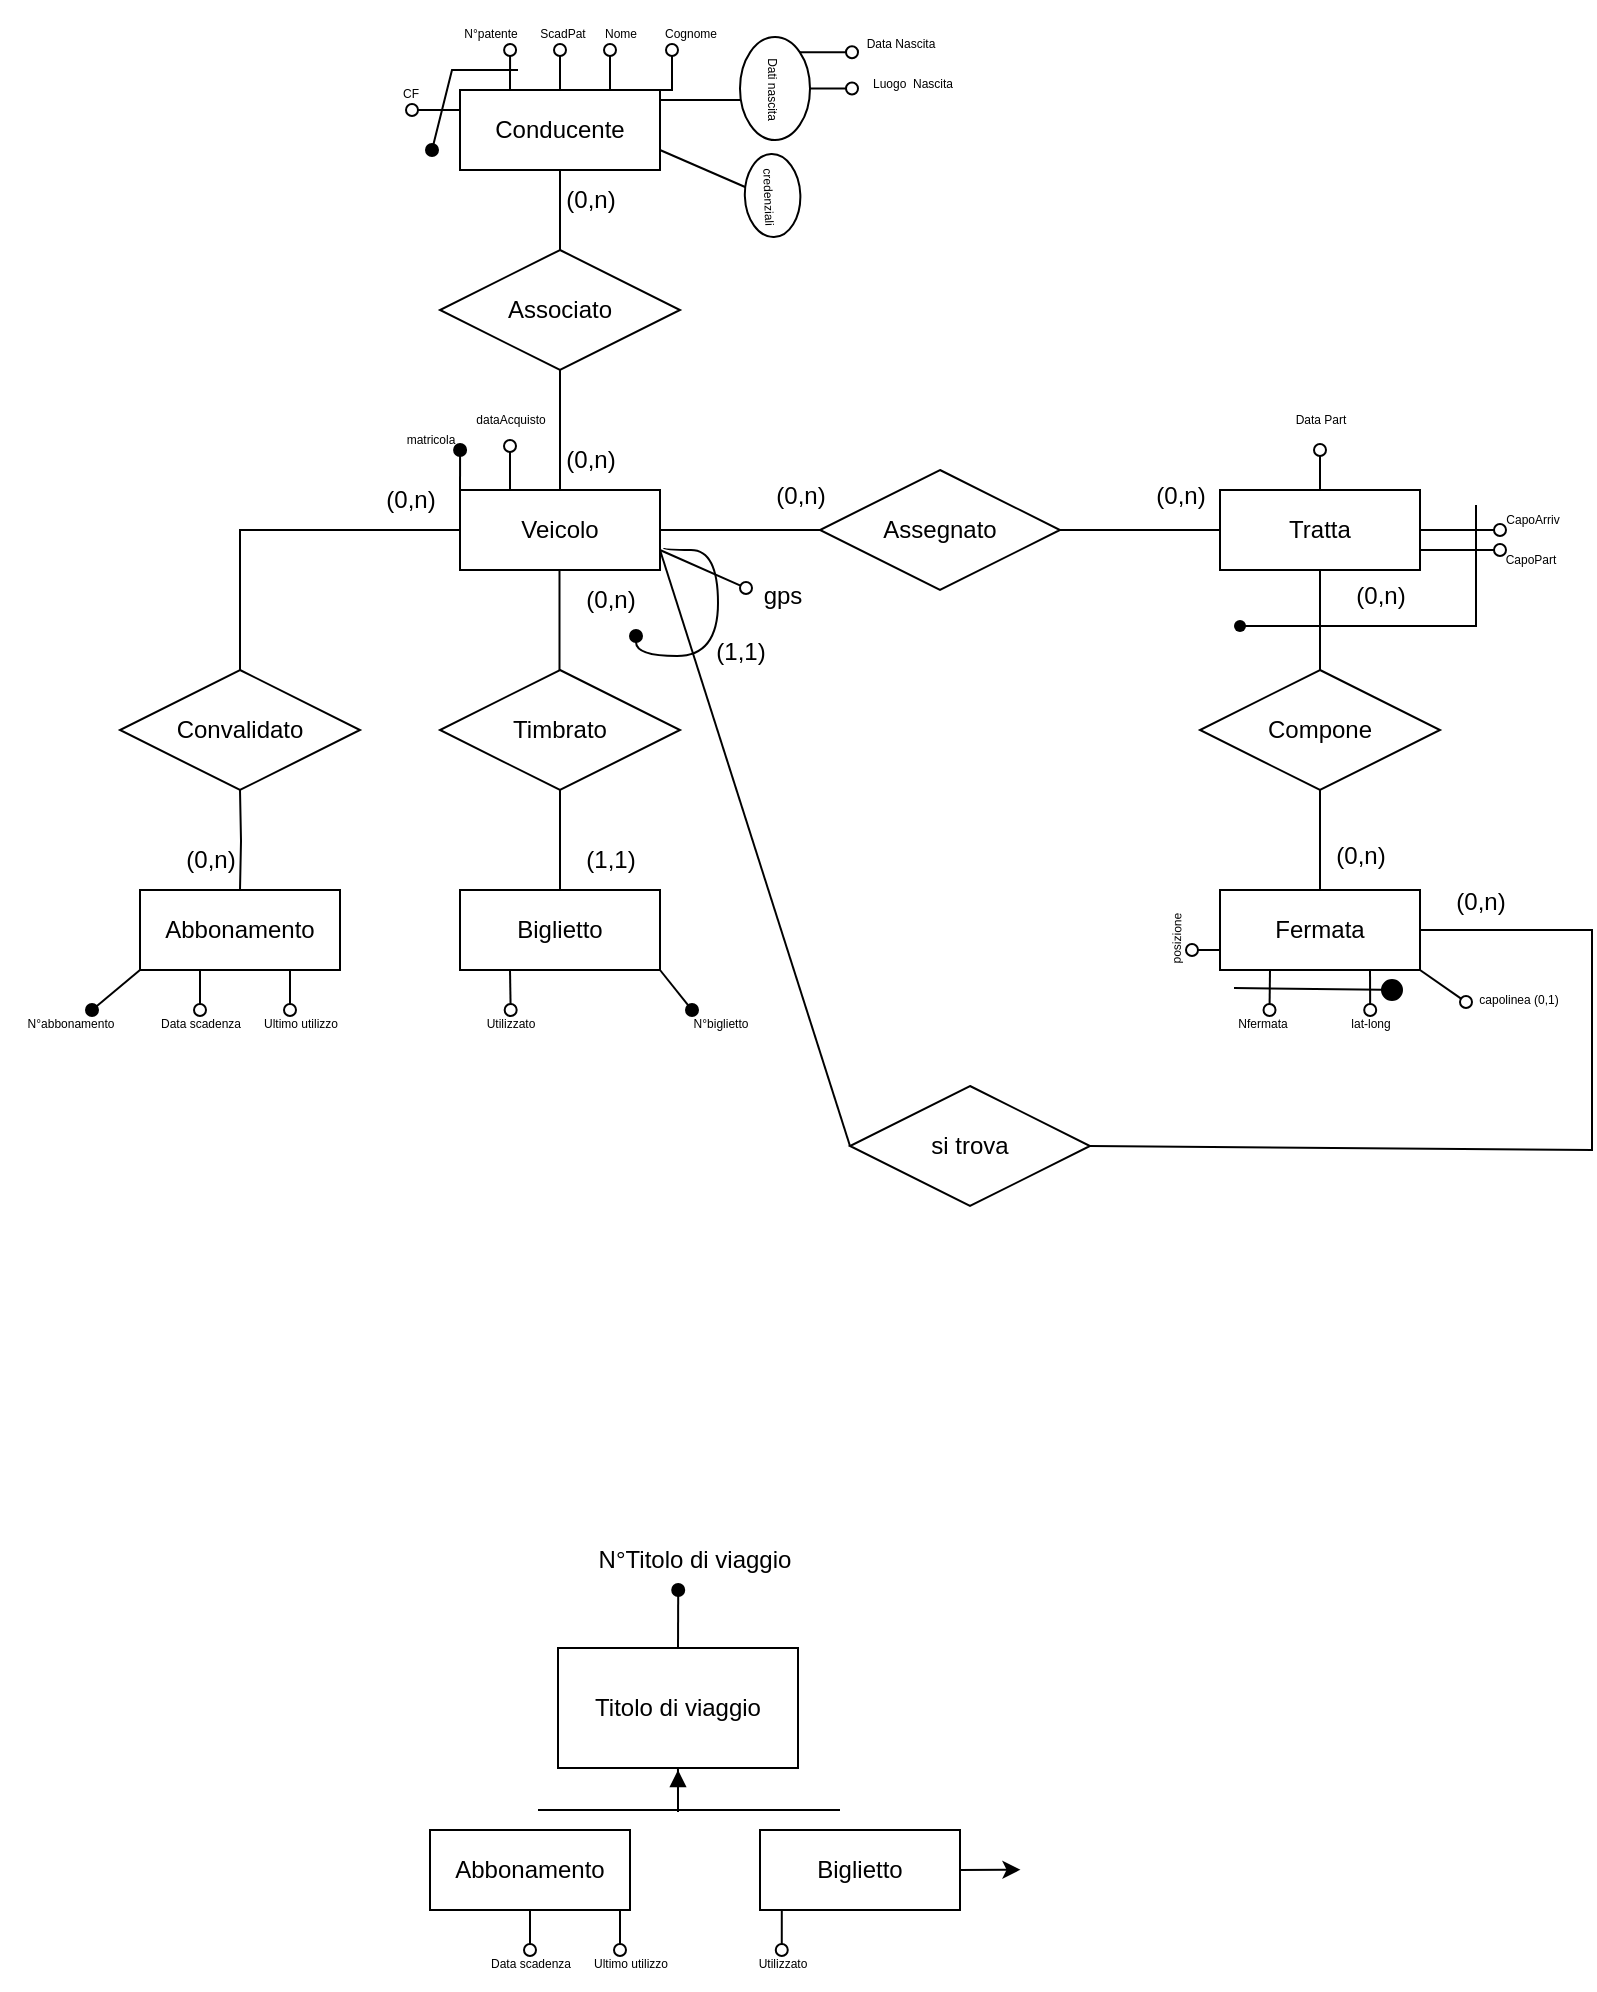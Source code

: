 <mxfile version="23.1.1" type="github">
  <diagram name="Pagina-1" id="aGntc2T3845SFbgop34Q">
    <mxGraphModel dx="1667" dy="418" grid="0" gridSize="10" guides="1" tooltips="1" connect="1" arrows="1" fold="1" page="1" pageScale="1" pageWidth="827" pageHeight="1169" math="0" shadow="0">
      <root>
        <mxCell id="0" />
        <mxCell id="1" parent="0" />
        <mxCell id="34Lx9TCVHFartUYJjo0S-50" style="rounded=0;orthogonalLoop=1;jettySize=auto;html=1;endArrow=none;endFill=0;" parent="1" source="34Lx9TCVHFartUYJjo0S-2" target="34Lx9TCVHFartUYJjo0S-46" edge="1">
          <mxGeometry relative="1" as="geometry" />
        </mxCell>
        <mxCell id="34Lx9TCVHFartUYJjo0S-68" value="" style="edgeStyle=orthogonalEdgeStyle;rounded=0;orthogonalLoop=1;jettySize=auto;html=1;endArrow=none;endFill=0;" parent="1" source="34Lx9TCVHFartUYJjo0S-2" target="34Lx9TCVHFartUYJjo0S-67" edge="1">
          <mxGeometry relative="1" as="geometry" />
        </mxCell>
        <mxCell id="34Lx9TCVHFartUYJjo0S-81" style="edgeStyle=orthogonalEdgeStyle;rounded=0;orthogonalLoop=1;jettySize=auto;html=1;entryX=0.5;entryY=0;entryDx=0;entryDy=0;endArrow=none;endFill=0;" parent="1" source="34Lx9TCVHFartUYJjo0S-2" target="34Lx9TCVHFartUYJjo0S-79" edge="1">
          <mxGeometry relative="1" as="geometry" />
        </mxCell>
        <mxCell id="34Lx9TCVHFartUYJjo0S-156" style="edgeStyle=orthogonalEdgeStyle;rounded=0;orthogonalLoop=1;jettySize=auto;html=1;exitX=0;exitY=0;exitDx=0;exitDy=0;endArrow=oval;endFill=1;" parent="1" source="34Lx9TCVHFartUYJjo0S-2" edge="1">
          <mxGeometry relative="1" as="geometry">
            <mxPoint x="224.046" y="300" as="targetPoint" />
          </mxGeometry>
        </mxCell>
        <mxCell id="9p1WmF9AapxowN7IS1fz-19" style="edgeStyle=none;rounded=0;orthogonalLoop=1;jettySize=auto;html=1;exitX=0.25;exitY=0;exitDx=0;exitDy=0;endArrow=oval;endFill=0;" edge="1" parent="1" source="34Lx9TCVHFartUYJjo0S-2" target="9p1WmF9AapxowN7IS1fz-20">
          <mxGeometry relative="1" as="geometry">
            <mxPoint x="249" y="300" as="targetPoint" />
          </mxGeometry>
        </mxCell>
        <mxCell id="9p1WmF9AapxowN7IS1fz-66" style="edgeStyle=none;rounded=0;orthogonalLoop=1;jettySize=auto;html=1;exitX=1;exitY=0.75;exitDx=0;exitDy=0;entryX=0;entryY=0.5;entryDx=0;entryDy=0;endArrow=none;endFill=0;" edge="1" parent="1" source="34Lx9TCVHFartUYJjo0S-2" target="9p1WmF9AapxowN7IS1fz-64">
          <mxGeometry relative="1" as="geometry" />
        </mxCell>
        <mxCell id="9p1WmF9AapxowN7IS1fz-71" style="edgeStyle=orthogonalEdgeStyle;rounded=0;orthogonalLoop=1;jettySize=auto;html=1;exitX=1;exitY=0.75;exitDx=0;exitDy=0;endArrow=oval;endFill=1;curved=1;" edge="1" parent="1">
          <mxGeometry relative="1" as="geometry">
            <mxPoint x="312" y="393" as="targetPoint" />
            <mxPoint x="326.0" y="349.0" as="sourcePoint" />
            <Array as="points">
              <mxPoint x="326" y="350" />
              <mxPoint x="353" y="350" />
              <mxPoint x="353" y="403" />
              <mxPoint x="312" y="403" />
            </Array>
          </mxGeometry>
        </mxCell>
        <mxCell id="9p1WmF9AapxowN7IS1fz-73" style="edgeStyle=none;rounded=0;orthogonalLoop=1;jettySize=auto;html=1;exitX=1;exitY=0.75;exitDx=0;exitDy=0;endArrow=oval;endFill=0;" edge="1" parent="1" source="34Lx9TCVHFartUYJjo0S-2">
          <mxGeometry relative="1" as="geometry">
            <mxPoint x="367" y="369" as="targetPoint" />
          </mxGeometry>
        </mxCell>
        <mxCell id="34Lx9TCVHFartUYJjo0S-2" value="Veicolo" style="whiteSpace=wrap;html=1;align=center;" parent="1" vertex="1">
          <mxGeometry x="224" y="320" width="100" height="40" as="geometry" />
        </mxCell>
        <mxCell id="34Lx9TCVHFartUYJjo0S-46" value="Assegnato" style="shape=rhombus;perimeter=rhombusPerimeter;whiteSpace=wrap;html=1;align=center;" parent="1" vertex="1">
          <mxGeometry x="404" y="310" width="120" height="60" as="geometry" />
        </mxCell>
        <mxCell id="34Lx9TCVHFartUYJjo0S-51" value="" style="edgeStyle=orthogonalEdgeStyle;rounded=0;orthogonalLoop=1;jettySize=auto;html=1;endArrow=none;endFill=0;" parent="1" source="34Lx9TCVHFartUYJjo0S-47" target="34Lx9TCVHFartUYJjo0S-46" edge="1">
          <mxGeometry relative="1" as="geometry" />
        </mxCell>
        <mxCell id="34Lx9TCVHFartUYJjo0S-146" style="edgeStyle=orthogonalEdgeStyle;rounded=0;orthogonalLoop=1;jettySize=auto;html=1;exitX=0.5;exitY=0;exitDx=0;exitDy=0;endArrow=oval;endFill=0;" parent="1" source="34Lx9TCVHFartUYJjo0S-47" edge="1">
          <mxGeometry relative="1" as="geometry">
            <mxPoint x="654" y="300" as="targetPoint" />
            <Array as="points">
              <mxPoint x="654" y="300" />
              <mxPoint x="654" y="300" />
            </Array>
          </mxGeometry>
        </mxCell>
        <mxCell id="34Lx9TCVHFartUYJjo0S-148" style="edgeStyle=orthogonalEdgeStyle;rounded=0;orthogonalLoop=1;jettySize=auto;html=1;exitX=1;exitY=0.5;exitDx=0;exitDy=0;endArrow=oval;endFill=0;" parent="1" source="34Lx9TCVHFartUYJjo0S-47" edge="1">
          <mxGeometry relative="1" as="geometry">
            <mxPoint x="744" y="340" as="targetPoint" />
            <Array as="points">
              <mxPoint x="714" y="340" />
              <mxPoint x="714" y="340" />
            </Array>
          </mxGeometry>
        </mxCell>
        <mxCell id="34Lx9TCVHFartUYJjo0S-149" style="edgeStyle=orthogonalEdgeStyle;rounded=0;orthogonalLoop=1;jettySize=auto;html=1;exitX=1;exitY=0.75;exitDx=0;exitDy=0;endArrow=oval;endFill=0;" parent="1" source="34Lx9TCVHFartUYJjo0S-47" edge="1">
          <mxGeometry relative="1" as="geometry">
            <mxPoint x="744" y="350" as="targetPoint" />
          </mxGeometry>
        </mxCell>
        <mxCell id="34Lx9TCVHFartUYJjo0S-47" value="Tratta" style="whiteSpace=wrap;html=1;align=center;" parent="1" vertex="1">
          <mxGeometry x="604" y="320" width="100" height="40" as="geometry" />
        </mxCell>
        <mxCell id="34Lx9TCVHFartUYJjo0S-127" style="edgeStyle=orthogonalEdgeStyle;rounded=0;orthogonalLoop=1;jettySize=auto;html=1;exitX=0.25;exitY=1;exitDx=0;exitDy=0;endArrow=oval;endFill=0;" parent="1" source="34Lx9TCVHFartUYJjo0S-53" edge="1">
          <mxGeometry relative="1" as="geometry">
            <mxPoint x="94" y="580" as="targetPoint" />
            <Array as="points">
              <mxPoint x="94" y="560" />
            </Array>
          </mxGeometry>
        </mxCell>
        <mxCell id="34Lx9TCVHFartUYJjo0S-132" style="edgeStyle=orthogonalEdgeStyle;rounded=0;orthogonalLoop=1;jettySize=auto;html=1;exitX=0.75;exitY=1;exitDx=0;exitDy=0;endArrow=oval;endFill=0;" parent="1" source="34Lx9TCVHFartUYJjo0S-53" edge="1">
          <mxGeometry relative="1" as="geometry">
            <mxPoint x="139" y="580" as="targetPoint" />
          </mxGeometry>
        </mxCell>
        <mxCell id="9p1WmF9AapxowN7IS1fz-11" style="edgeStyle=none;rounded=0;orthogonalLoop=1;jettySize=auto;html=1;exitX=0;exitY=1;exitDx=0;exitDy=0;endArrow=oval;endFill=1;" edge="1" parent="1" source="34Lx9TCVHFartUYJjo0S-53">
          <mxGeometry relative="1" as="geometry">
            <mxPoint x="40" y="580" as="targetPoint" />
          </mxGeometry>
        </mxCell>
        <mxCell id="34Lx9TCVHFartUYJjo0S-53" value="Abbonamento" style="whiteSpace=wrap;html=1;align=center;" parent="1" vertex="1">
          <mxGeometry x="64" y="520" width="100" height="40" as="geometry" />
        </mxCell>
        <mxCell id="34Lx9TCVHFartUYJjo0S-60" style="edgeStyle=orthogonalEdgeStyle;rounded=0;orthogonalLoop=1;jettySize=auto;html=1;entryX=0.5;entryY=0;entryDx=0;entryDy=0;endArrow=none;endFill=0;" parent="1" target="34Lx9TCVHFartUYJjo0S-53" edge="1">
          <mxGeometry relative="1" as="geometry">
            <mxPoint x="114.0" y="470.0" as="sourcePoint" />
          </mxGeometry>
        </mxCell>
        <mxCell id="34Lx9TCVHFartUYJjo0S-66" value="" style="edgeStyle=orthogonalEdgeStyle;rounded=0;orthogonalLoop=1;jettySize=auto;html=1;endArrow=none;endFill=0;" parent="1" edge="1">
          <mxGeometry relative="1" as="geometry">
            <mxPoint x="273.75" y="410.0" as="sourcePoint" />
            <mxPoint x="273.75" y="360" as="targetPoint" />
          </mxGeometry>
        </mxCell>
        <mxCell id="34Lx9TCVHFartUYJjo0S-64" value="" style="edgeStyle=orthogonalEdgeStyle;rounded=0;orthogonalLoop=1;jettySize=auto;html=1;endArrow=none;endFill=0;" parent="1" source="34Lx9TCVHFartUYJjo0S-61" edge="1">
          <mxGeometry relative="1" as="geometry">
            <mxPoint x="274.0" y="470.0" as="targetPoint" />
          </mxGeometry>
        </mxCell>
        <mxCell id="34Lx9TCVHFartUYJjo0S-134" style="edgeStyle=orthogonalEdgeStyle;rounded=0;orthogonalLoop=1;jettySize=auto;html=1;exitX=0.25;exitY=1;exitDx=0;exitDy=0;endArrow=oval;endFill=0;" parent="1" source="34Lx9TCVHFartUYJjo0S-61" edge="1">
          <mxGeometry relative="1" as="geometry">
            <mxPoint x="249.333" y="580" as="targetPoint" />
          </mxGeometry>
        </mxCell>
        <mxCell id="9p1WmF9AapxowN7IS1fz-14" style="edgeStyle=none;rounded=0;orthogonalLoop=1;jettySize=auto;html=1;exitX=1;exitY=1;exitDx=0;exitDy=0;endArrow=oval;endFill=1;" edge="1" parent="1" source="34Lx9TCVHFartUYJjo0S-61">
          <mxGeometry relative="1" as="geometry">
            <mxPoint x="340" y="580" as="targetPoint" />
          </mxGeometry>
        </mxCell>
        <mxCell id="34Lx9TCVHFartUYJjo0S-61" value="Biglietto" style="whiteSpace=wrap;html=1;align=center;" parent="1" vertex="1">
          <mxGeometry x="224" y="520" width="100" height="40" as="geometry" />
        </mxCell>
        <mxCell id="34Lx9TCVHFartUYJjo0S-171" style="edgeStyle=orthogonalEdgeStyle;rounded=0;orthogonalLoop=1;jettySize=auto;html=1;exitX=0;exitY=0.25;exitDx=0;exitDy=0;endArrow=oval;endFill=0;" parent="1" source="34Lx9TCVHFartUYJjo0S-63" edge="1">
          <mxGeometry relative="1" as="geometry">
            <mxPoint x="200" y="129.935" as="targetPoint" />
          </mxGeometry>
        </mxCell>
        <mxCell id="34Lx9TCVHFartUYJjo0S-173" style="edgeStyle=orthogonalEdgeStyle;rounded=0;orthogonalLoop=1;jettySize=auto;html=1;exitX=0.25;exitY=0;exitDx=0;exitDy=0;endArrow=oval;endFill=0;" parent="1" source="34Lx9TCVHFartUYJjo0S-63" edge="1">
          <mxGeometry relative="1" as="geometry">
            <mxPoint x="249.043" y="100" as="targetPoint" />
          </mxGeometry>
        </mxCell>
        <mxCell id="34Lx9TCVHFartUYJjo0S-182" style="edgeStyle=orthogonalEdgeStyle;rounded=0;orthogonalLoop=1;jettySize=auto;html=1;endArrow=oval;endFill=0;" parent="1" source="34Lx9TCVHFartUYJjo0S-63" edge="1">
          <mxGeometry relative="1" as="geometry">
            <mxPoint x="274" y="100" as="targetPoint" />
          </mxGeometry>
        </mxCell>
        <mxCell id="34Lx9TCVHFartUYJjo0S-191" style="edgeStyle=orthogonalEdgeStyle;rounded=0;orthogonalLoop=1;jettySize=auto;html=1;exitX=1;exitY=0;exitDx=0;exitDy=0;endArrow=oval;endFill=0;" parent="1" source="34Lx9TCVHFartUYJjo0S-63" edge="1">
          <mxGeometry relative="1" as="geometry">
            <mxPoint x="330" y="100" as="targetPoint" />
          </mxGeometry>
        </mxCell>
        <mxCell id="9p1WmF9AapxowN7IS1fz-10" style="edgeStyle=none;rounded=0;orthogonalLoop=1;jettySize=auto;html=1;endArrow=oval;endFill=1;" edge="1" parent="1">
          <mxGeometry relative="1" as="geometry">
            <mxPoint x="210" y="150" as="targetPoint" />
            <mxPoint x="253" y="110" as="sourcePoint" />
            <Array as="points">
              <mxPoint x="220" y="110" />
            </Array>
          </mxGeometry>
        </mxCell>
        <mxCell id="9p1WmF9AapxowN7IS1fz-17" style="edgeStyle=none;rounded=0;orthogonalLoop=1;jettySize=auto;html=1;exitX=1;exitY=0.75;exitDx=0;exitDy=0;endArrow=none;endFill=0;" edge="1" parent="1" source="34Lx9TCVHFartUYJjo0S-63">
          <mxGeometry relative="1" as="geometry">
            <mxPoint x="370" y="170" as="targetPoint" />
          </mxGeometry>
        </mxCell>
        <mxCell id="34Lx9TCVHFartUYJjo0S-63" value="Conducente" style="whiteSpace=wrap;html=1;align=center;" parent="1" vertex="1">
          <mxGeometry x="224" y="120" width="100" height="40" as="geometry" />
        </mxCell>
        <mxCell id="34Lx9TCVHFartUYJjo0S-69" value="" style="edgeStyle=orthogonalEdgeStyle;rounded=0;orthogonalLoop=1;jettySize=auto;html=1;endArrow=none;endFill=0;" parent="1" source="34Lx9TCVHFartUYJjo0S-67" target="34Lx9TCVHFartUYJjo0S-63" edge="1">
          <mxGeometry relative="1" as="geometry" />
        </mxCell>
        <mxCell id="34Lx9TCVHFartUYJjo0S-67" value="Associato" style="shape=rhombus;perimeter=rhombusPerimeter;whiteSpace=wrap;html=1;align=center;" parent="1" vertex="1">
          <mxGeometry x="214" y="200" width="120" height="60" as="geometry" />
        </mxCell>
        <mxCell id="34Lx9TCVHFartUYJjo0S-72" value="" style="edgeStyle=orthogonalEdgeStyle;rounded=0;orthogonalLoop=1;jettySize=auto;html=1;endArrow=none;endFill=0;" parent="1" source="34Lx9TCVHFartUYJjo0S-71" target="34Lx9TCVHFartUYJjo0S-47" edge="1">
          <mxGeometry relative="1" as="geometry" />
        </mxCell>
        <mxCell id="34Lx9TCVHFartUYJjo0S-71" value="Compone" style="shape=rhombus;perimeter=rhombusPerimeter;whiteSpace=wrap;html=1;align=center;" parent="1" vertex="1">
          <mxGeometry x="594" y="410" width="120" height="60" as="geometry" />
        </mxCell>
        <mxCell id="34Lx9TCVHFartUYJjo0S-75" value="" style="edgeStyle=orthogonalEdgeStyle;rounded=0;orthogonalLoop=1;jettySize=auto;html=1;endArrow=none;endFill=0;" parent="1" source="34Lx9TCVHFartUYJjo0S-74" target="34Lx9TCVHFartUYJjo0S-71" edge="1">
          <mxGeometry relative="1" as="geometry" />
        </mxCell>
        <mxCell id="34Lx9TCVHFartUYJjo0S-136" style="edgeStyle=orthogonalEdgeStyle;rounded=0;orthogonalLoop=1;jettySize=auto;html=1;exitX=0.25;exitY=1;exitDx=0;exitDy=0;endArrow=oval;endFill=0;" parent="1" source="34Lx9TCVHFartUYJjo0S-74" edge="1">
          <mxGeometry relative="1" as="geometry">
            <mxPoint x="628.762" y="580" as="targetPoint" />
          </mxGeometry>
        </mxCell>
        <mxCell id="34Lx9TCVHFartUYJjo0S-166" style="edgeStyle=orthogonalEdgeStyle;rounded=0;orthogonalLoop=1;jettySize=auto;html=1;exitX=0.75;exitY=1;exitDx=0;exitDy=0;endArrow=oval;endFill=0;" parent="1" source="34Lx9TCVHFartUYJjo0S-74" edge="1">
          <mxGeometry relative="1" as="geometry">
            <mxPoint x="679.098" y="580" as="targetPoint" />
          </mxGeometry>
        </mxCell>
        <mxCell id="34Lx9TCVHFartUYJjo0S-169" style="edgeStyle=orthogonalEdgeStyle;rounded=0;orthogonalLoop=1;jettySize=auto;html=1;exitX=0;exitY=0.75;exitDx=0;exitDy=0;endArrow=oval;endFill=0;" parent="1" source="34Lx9TCVHFartUYJjo0S-74" edge="1">
          <mxGeometry relative="1" as="geometry">
            <mxPoint x="590" y="550.2" as="targetPoint" />
          </mxGeometry>
        </mxCell>
        <mxCell id="9p1WmF9AapxowN7IS1fz-51" style="edgeStyle=none;rounded=0;orthogonalLoop=1;jettySize=auto;html=1;exitX=1;exitY=1;exitDx=0;exitDy=0;endArrow=oval;endFill=0;" edge="1" parent="1" source="34Lx9TCVHFartUYJjo0S-74">
          <mxGeometry relative="1" as="geometry">
            <mxPoint x="727" y="576" as="targetPoint" />
          </mxGeometry>
        </mxCell>
        <mxCell id="34Lx9TCVHFartUYJjo0S-74" value="Fermata" style="whiteSpace=wrap;html=1;align=center;" parent="1" vertex="1">
          <mxGeometry x="604" y="520" width="100" height="40" as="geometry" />
        </mxCell>
        <mxCell id="34Lx9TCVHFartUYJjo0S-78" value="Timbrato" style="shape=rhombus;perimeter=rhombusPerimeter;whiteSpace=wrap;html=1;align=center;" parent="1" vertex="1">
          <mxGeometry x="214" y="410" width="120" height="60" as="geometry" />
        </mxCell>
        <mxCell id="34Lx9TCVHFartUYJjo0S-79" value="Convalidato" style="shape=rhombus;perimeter=rhombusPerimeter;whiteSpace=wrap;html=1;align=center;" parent="1" vertex="1">
          <mxGeometry x="54" y="410" width="120" height="60" as="geometry" />
        </mxCell>
        <mxCell id="34Lx9TCVHFartUYJjo0S-86" value="(0,n)" style="text;html=1;align=center;verticalAlign=middle;resizable=0;points=[];autosize=1;strokeColor=none;fillColor=none;" parent="1" vertex="1">
          <mxGeometry x="264" y="160" width="50" height="30" as="geometry" />
        </mxCell>
        <mxCell id="34Lx9TCVHFartUYJjo0S-87" value="(0,n)" style="text;html=1;align=center;verticalAlign=middle;resizable=0;points=[];autosize=1;strokeColor=none;fillColor=none;" parent="1" vertex="1">
          <mxGeometry x="264" y="290" width="50" height="30" as="geometry" />
        </mxCell>
        <mxCell id="34Lx9TCVHFartUYJjo0S-89" value="(0,n)" style="text;html=1;align=center;verticalAlign=middle;resizable=0;points=[];autosize=1;strokeColor=none;fillColor=none;" parent="1" vertex="1">
          <mxGeometry x="74" y="490" width="50" height="30" as="geometry" />
        </mxCell>
        <mxCell id="34Lx9TCVHFartUYJjo0S-90" value="(0,n)" style="text;html=1;align=center;verticalAlign=middle;resizable=0;points=[];autosize=1;strokeColor=none;fillColor=none;" parent="1" vertex="1">
          <mxGeometry x="174" y="310" width="50" height="30" as="geometry" />
        </mxCell>
        <mxCell id="34Lx9TCVHFartUYJjo0S-91" value="(0,n)" style="text;html=1;align=center;verticalAlign=middle;resizable=0;points=[];autosize=1;strokeColor=none;fillColor=none;" parent="1" vertex="1">
          <mxGeometry x="274" y="360" width="50" height="30" as="geometry" />
        </mxCell>
        <mxCell id="34Lx9TCVHFartUYJjo0S-92" value="(1,1)" style="text;html=1;align=center;verticalAlign=middle;resizable=0;points=[];autosize=1;strokeColor=none;fillColor=none;" parent="1" vertex="1">
          <mxGeometry x="274" y="490" width="50" height="30" as="geometry" />
        </mxCell>
        <mxCell id="34Lx9TCVHFartUYJjo0S-93" value="(0,n)" style="text;html=1;align=center;verticalAlign=middle;resizable=0;points=[];autosize=1;strokeColor=none;fillColor=none;" parent="1" vertex="1">
          <mxGeometry x="369" y="308" width="50" height="30" as="geometry" />
        </mxCell>
        <mxCell id="34Lx9TCVHFartUYJjo0S-94" value="(0,n)" style="text;html=1;align=center;verticalAlign=middle;resizable=0;points=[];autosize=1;strokeColor=none;fillColor=none;" parent="1" vertex="1">
          <mxGeometry x="559" y="308" width="50" height="30" as="geometry" />
        </mxCell>
        <mxCell id="34Lx9TCVHFartUYJjo0S-95" value="(0,n)" style="text;html=1;align=center;verticalAlign=middle;resizable=0;points=[];autosize=1;strokeColor=none;fillColor=none;" parent="1" vertex="1">
          <mxGeometry x="659" y="358" width="50" height="30" as="geometry" />
        </mxCell>
        <mxCell id="34Lx9TCVHFartUYJjo0S-96" value="(0,n)" style="text;html=1;align=center;verticalAlign=middle;resizable=0;points=[];autosize=1;strokeColor=none;fillColor=none;" parent="1" vertex="1">
          <mxGeometry x="649" y="488" width="50" height="30" as="geometry" />
        </mxCell>
        <mxCell id="34Lx9TCVHFartUYJjo0S-116" value="" style="line;strokeWidth=1;rotatable=0;dashed=0;labelPosition=right;align=left;verticalAlign=middle;spacingTop=0;spacingLeft=6;points=[];portConstraint=eastwest;" parent="1" vertex="1">
          <mxGeometry x="324.0" y="120" width="40" height="10" as="geometry" />
        </mxCell>
        <mxCell id="34Lx9TCVHFartUYJjo0S-194" style="edgeStyle=orthogonalEdgeStyle;rounded=0;orthogonalLoop=1;jettySize=auto;html=1;exitX=0;exitY=0;exitDx=0;exitDy=0;endArrow=oval;endFill=0;" parent="1" source="34Lx9TCVHFartUYJjo0S-122" edge="1">
          <mxGeometry relative="1" as="geometry">
            <mxPoint x="420" y="101" as="targetPoint" />
          </mxGeometry>
        </mxCell>
        <mxCell id="34Lx9TCVHFartUYJjo0S-195" style="edgeStyle=orthogonalEdgeStyle;rounded=0;orthogonalLoop=1;jettySize=auto;html=1;exitX=0.5;exitY=0;exitDx=0;exitDy=0;endArrow=oval;endFill=0;" parent="1" source="34Lx9TCVHFartUYJjo0S-122" edge="1">
          <mxGeometry relative="1" as="geometry">
            <mxPoint x="420" y="119.286" as="targetPoint" />
          </mxGeometry>
        </mxCell>
        <mxCell id="34Lx9TCVHFartUYJjo0S-122" value="&lt;span style=&quot;font-size: 6px;&quot;&gt;Dati nascita&lt;/span&gt;" style="ellipse;whiteSpace=wrap;html=1;rotation=90;" parent="1" vertex="1">
          <mxGeometry x="355.75" y="101.75" width="51.5" height="35" as="geometry" />
        </mxCell>
        <mxCell id="34Lx9TCVHFartUYJjo0S-131" value="&lt;font style=&quot;font-size: 6px;&quot;&gt;Data scadenza&lt;/font&gt;" style="text;html=1;align=center;verticalAlign=middle;resizable=0;points=[];autosize=1;strokeColor=none;fillColor=none;" parent="1" vertex="1">
          <mxGeometry x="64" y="570" width="60" height="30" as="geometry" />
        </mxCell>
        <mxCell id="34Lx9TCVHFartUYJjo0S-133" value="&lt;font style=&quot;font-size: 6px;&quot;&gt;Ultimo utilizzo&lt;/font&gt;" style="text;html=1;align=center;verticalAlign=middle;resizable=0;points=[];autosize=1;strokeColor=none;fillColor=none;" parent="1" vertex="1">
          <mxGeometry x="114" y="570" width="60" height="30" as="geometry" />
        </mxCell>
        <mxCell id="34Lx9TCVHFartUYJjo0S-135" value="&lt;span style=&quot;font-size: 6px;&quot;&gt;Utilizzato&lt;/span&gt;" style="text;html=1;align=center;verticalAlign=middle;resizable=0;points=[];autosize=1;strokeColor=none;fillColor=none;" parent="1" vertex="1">
          <mxGeometry x="224" y="570" width="50" height="30" as="geometry" />
        </mxCell>
        <mxCell id="34Lx9TCVHFartUYJjo0S-140" value="&lt;font style=&quot;font-size: 6px;&quot;&gt;Nfermata&lt;/font&gt;" style="text;html=1;align=center;verticalAlign=middle;resizable=0;points=[];autosize=1;strokeColor=none;fillColor=none;" parent="1" vertex="1">
          <mxGeometry x="603" y="572" width="43" height="26" as="geometry" />
        </mxCell>
        <mxCell id="34Lx9TCVHFartUYJjo0S-150" value="&lt;font style=&quot;font-size: 6px;&quot;&gt;CapoArriv&lt;/font&gt;" style="text;html=1;align=center;verticalAlign=middle;resizable=0;points=[];autosize=1;strokeColor=none;fillColor=none;" parent="1" vertex="1">
          <mxGeometry x="737" y="320" width="45" height="26" as="geometry" />
        </mxCell>
        <mxCell id="34Lx9TCVHFartUYJjo0S-152" value="&lt;font style=&quot;font-size: 6px;&quot;&gt;CapoPart&lt;/font&gt;" style="text;html=1;align=center;verticalAlign=middle;resizable=0;points=[];autosize=1;strokeColor=none;fillColor=none;" parent="1" vertex="1">
          <mxGeometry x="737" y="340" width="43" height="26" as="geometry" />
        </mxCell>
        <mxCell id="34Lx9TCVHFartUYJjo0S-153" value="&lt;font style=&quot;font-size: 6px;&quot;&gt;Data Part&lt;/font&gt;" style="text;html=1;align=center;verticalAlign=middle;resizable=0;points=[];autosize=1;strokeColor=none;fillColor=none;" parent="1" vertex="1">
          <mxGeometry x="629" y="268" width="50" height="30" as="geometry" />
        </mxCell>
        <mxCell id="34Lx9TCVHFartUYJjo0S-159" value="&lt;font style=&quot;font-size: 6px;&quot;&gt;matricola&lt;/font&gt;" style="text;html=1;align=center;verticalAlign=middle;resizable=0;points=[];autosize=1;strokeColor=none;fillColor=none;" parent="1" vertex="1">
          <mxGeometry x="184" y="278" width="50" height="30" as="geometry" />
        </mxCell>
        <mxCell id="34Lx9TCVHFartUYJjo0S-167" value="&lt;font style=&quot;font-size: 6px;&quot;&gt;lat-long&lt;/font&gt;" style="text;html=1;align=center;verticalAlign=middle;resizable=0;points=[];autosize=1;strokeColor=none;fillColor=none;" parent="1" vertex="1">
          <mxGeometry x="659" y="570" width="40" height="30" as="geometry" />
        </mxCell>
        <mxCell id="34Lx9TCVHFartUYJjo0S-170" value="&lt;span style=&quot;font-size: 6px;&quot;&gt;posizione&lt;/span&gt;" style="text;html=1;align=center;verticalAlign=middle;resizable=0;points=[];autosize=1;strokeColor=none;fillColor=none;rotation=-89;" parent="1" vertex="1">
          <mxGeometry x="559" y="532" width="43" height="26" as="geometry" />
        </mxCell>
        <mxCell id="34Lx9TCVHFartUYJjo0S-172" value="&lt;font style=&quot;font-size: 6px;&quot;&gt;CF&lt;/font&gt;" style="text;html=1;align=center;verticalAlign=middle;resizable=0;points=[];autosize=1;strokeColor=none;fillColor=none;" parent="1" vertex="1">
          <mxGeometry x="184" y="105" width="30" height="30" as="geometry" />
        </mxCell>
        <mxCell id="34Lx9TCVHFartUYJjo0S-174" value="&lt;font style=&quot;font-size: 6px;&quot;&gt;N°patente&lt;/font&gt;" style="text;html=1;align=center;verticalAlign=middle;resizable=0;points=[];autosize=1;strokeColor=none;fillColor=none;" parent="1" vertex="1">
          <mxGeometry x="214" y="75" width="50" height="30" as="geometry" />
        </mxCell>
        <mxCell id="34Lx9TCVHFartUYJjo0S-184" value="&lt;font style=&quot;font-size: 6px;&quot;&gt;ScadPat&lt;/font&gt;" style="text;html=1;align=center;verticalAlign=middle;resizable=0;points=[];autosize=1;strokeColor=none;fillColor=none;" parent="1" vertex="1">
          <mxGeometry x="250" y="75" width="50" height="30" as="geometry" />
        </mxCell>
        <mxCell id="34Lx9TCVHFartUYJjo0S-190" value="" style="edgeStyle=orthogonalEdgeStyle;rounded=0;orthogonalLoop=1;jettySize=auto;html=1;exitX=0.75;exitY=0;exitDx=0;exitDy=0;endArrow=oval;endFill=0;" parent="1" source="34Lx9TCVHFartUYJjo0S-63" edge="1">
          <mxGeometry relative="1" as="geometry">
            <mxPoint x="299" y="100" as="targetPoint" />
            <mxPoint x="299" y="120" as="sourcePoint" />
          </mxGeometry>
        </mxCell>
        <mxCell id="34Lx9TCVHFartUYJjo0S-188" value="&lt;font style=&quot;font-size: 6px;&quot;&gt;Nome&lt;/font&gt;" style="text;html=1;align=center;verticalAlign=middle;resizable=0;points=[];autosize=1;strokeColor=none;fillColor=none;" parent="1" vertex="1">
          <mxGeometry x="284" y="75" width="40" height="30" as="geometry" />
        </mxCell>
        <mxCell id="34Lx9TCVHFartUYJjo0S-192" value="&lt;font style=&quot;font-size: 6px;&quot;&gt;Cognome&lt;/font&gt;" style="text;html=1;align=center;verticalAlign=middle;resizable=0;points=[];autosize=1;strokeColor=none;fillColor=none;" parent="1" vertex="1">
          <mxGeometry x="314" y="75" width="50" height="30" as="geometry" />
        </mxCell>
        <mxCell id="34Lx9TCVHFartUYJjo0S-198" value="&lt;font style=&quot;font-size: 6px;&quot;&gt;Luogo&amp;nbsp; Nascita&lt;/font&gt;" style="text;html=1;align=center;verticalAlign=middle;resizable=0;points=[];autosize=1;strokeColor=none;fillColor=none;" parent="1" vertex="1">
          <mxGeometry x="420" y="100" width="60" height="30" as="geometry" />
        </mxCell>
        <mxCell id="34Lx9TCVHFartUYJjo0S-199" value="&lt;font style=&quot;font-size: 6px;&quot;&gt;Data Nascita&lt;/font&gt;" style="text;html=1;align=center;verticalAlign=middle;resizable=0;points=[];autosize=1;strokeColor=none;fillColor=none;" parent="1" vertex="1">
          <mxGeometry x="414" y="80" width="60" height="30" as="geometry" />
        </mxCell>
        <mxCell id="34Lx9TCVHFartUYJjo0S-208" value="" style="shape=partialRectangle;whiteSpace=wrap;html=1;top=0;left=0;fillColor=none;" parent="1" vertex="1">
          <mxGeometry x="616" y="328" width="116" height="60" as="geometry" />
        </mxCell>
        <mxCell id="34Lx9TCVHFartUYJjo0S-209" value="" style="shape=waypoint;sketch=0;fillStyle=solid;size=6;pointerEvents=1;points=[];fillColor=none;resizable=0;rotatable=0;perimeter=centerPerimeter;snapToPoint=1;" parent="1" vertex="1">
          <mxGeometry x="604" y="378" width="20" height="20" as="geometry" />
        </mxCell>
        <mxCell id="9p1WmF9AapxowN7IS1fz-13" value="&lt;font style=&quot;font-size: 6px;&quot;&gt;N°abbonamento&lt;/font&gt;" style="text;html=1;align=center;verticalAlign=middle;resizable=0;points=[];autosize=1;strokeColor=none;fillColor=none;" vertex="1" parent="1">
          <mxGeometry x="-6" y="570" width="70" height="30" as="geometry" />
        </mxCell>
        <mxCell id="9p1WmF9AapxowN7IS1fz-16" value="&lt;font style=&quot;font-size: 6px;&quot;&gt;N°biglietto&lt;/font&gt;" style="text;html=1;align=center;verticalAlign=middle;resizable=0;points=[];autosize=1;strokeColor=none;fillColor=none;" vertex="1" parent="1">
          <mxGeometry x="329" y="570" width="50" height="30" as="geometry" />
        </mxCell>
        <mxCell id="9p1WmF9AapxowN7IS1fz-18" value="&lt;font style=&quot;font-size: 6px;&quot;&gt;credenziali&lt;/font&gt;" style="ellipse;whiteSpace=wrap;html=1;rotation=88;" vertex="1" parent="1">
          <mxGeometry x="359.55" y="158.91" width="41.5" height="27.75" as="geometry" />
        </mxCell>
        <mxCell id="9p1WmF9AapxowN7IS1fz-20" value="&lt;font style=&quot;font-size: 6px;&quot;&gt;dataAcquisto&lt;/font&gt;" style="text;html=1;align=center;verticalAlign=middle;resizable=0;points=[];autosize=1;strokeColor=none;fillColor=none;" vertex="1" parent="1">
          <mxGeometry x="219" y="268" width="60" height="30" as="geometry" />
        </mxCell>
        <mxCell id="9p1WmF9AapxowN7IS1fz-25" style="edgeStyle=none;rounded=0;orthogonalLoop=1;jettySize=auto;html=1;exitX=0.5;exitY=1;exitDx=0;exitDy=0;endArrow=block;endFill=1;shadow=0;" edge="1" parent="1">
          <mxGeometry relative="1" as="geometry">
            <mxPoint x="333" y="960" as="targetPoint" />
            <mxPoint x="332.98" y="959" as="sourcePoint" />
            <Array as="points">
              <mxPoint x="333" y="981" />
            </Array>
          </mxGeometry>
        </mxCell>
        <mxCell id="9p1WmF9AapxowN7IS1fz-44" style="edgeStyle=none;rounded=0;orthogonalLoop=1;jettySize=auto;html=1;exitX=0.5;exitY=0;exitDx=0;exitDy=0;endArrow=oval;endFill=1;" edge="1" parent="1" source="9p1WmF9AapxowN7IS1fz-23">
          <mxGeometry relative="1" as="geometry">
            <mxPoint x="333.108" y="870" as="targetPoint" />
          </mxGeometry>
        </mxCell>
        <mxCell id="9p1WmF9AapxowN7IS1fz-23" value="Titolo di viaggio" style="rounded=0;whiteSpace=wrap;html=1;" vertex="1" parent="1">
          <mxGeometry x="273" y="899" width="120" height="60" as="geometry" />
        </mxCell>
        <mxCell id="9p1WmF9AapxowN7IS1fz-32" style="edgeStyle=orthogonalEdgeStyle;rounded=0;orthogonalLoop=1;jettySize=auto;html=1;exitX=0.25;exitY=1;exitDx=0;exitDy=0;endArrow=oval;endFill=0;" edge="1" parent="1" source="9p1WmF9AapxowN7IS1fz-35">
          <mxGeometry relative="1" as="geometry">
            <mxPoint x="259" y="1050" as="targetPoint" />
            <Array as="points">
              <mxPoint x="259" y="1030" />
            </Array>
          </mxGeometry>
        </mxCell>
        <mxCell id="9p1WmF9AapxowN7IS1fz-33" style="edgeStyle=orthogonalEdgeStyle;rounded=0;orthogonalLoop=1;jettySize=auto;html=1;exitX=0.75;exitY=1;exitDx=0;exitDy=0;endArrow=oval;endFill=0;" edge="1" parent="1" source="9p1WmF9AapxowN7IS1fz-35">
          <mxGeometry relative="1" as="geometry">
            <mxPoint x="304" y="1050" as="targetPoint" />
          </mxGeometry>
        </mxCell>
        <mxCell id="9p1WmF9AapxowN7IS1fz-35" value="Abbonamento" style="whiteSpace=wrap;html=1;align=center;" vertex="1" parent="1">
          <mxGeometry x="209" y="990" width="100" height="40" as="geometry" />
        </mxCell>
        <mxCell id="9p1WmF9AapxowN7IS1fz-36" value="&lt;font style=&quot;font-size: 6px;&quot;&gt;Data scadenza&lt;/font&gt;" style="text;html=1;align=center;verticalAlign=middle;resizable=0;points=[];autosize=1;strokeColor=none;fillColor=none;" vertex="1" parent="1">
          <mxGeometry x="229" y="1040" width="60" height="30" as="geometry" />
        </mxCell>
        <mxCell id="9p1WmF9AapxowN7IS1fz-37" value="&lt;font style=&quot;font-size: 6px;&quot;&gt;Ultimo utilizzo&lt;/font&gt;" style="text;html=1;align=center;verticalAlign=middle;resizable=0;points=[];autosize=1;strokeColor=none;fillColor=none;" vertex="1" parent="1">
          <mxGeometry x="279" y="1040" width="60" height="30" as="geometry" />
        </mxCell>
        <mxCell id="9p1WmF9AapxowN7IS1fz-39" style="edgeStyle=orthogonalEdgeStyle;rounded=0;orthogonalLoop=1;jettySize=auto;html=1;exitX=0.25;exitY=1;exitDx=0;exitDy=0;endArrow=oval;endFill=0;" edge="1" parent="1" source="9p1WmF9AapxowN7IS1fz-41">
          <mxGeometry relative="1" as="geometry">
            <mxPoint x="384.883" y="1050" as="targetPoint" />
          </mxGeometry>
        </mxCell>
        <mxCell id="9p1WmF9AapxowN7IS1fz-48" style="edgeStyle=none;rounded=0;orthogonalLoop=1;jettySize=auto;html=1;exitX=1;exitY=0.5;exitDx=0;exitDy=0;" edge="1" parent="1" source="9p1WmF9AapxowN7IS1fz-41">
          <mxGeometry relative="1" as="geometry">
            <mxPoint x="504.245" y="1009.857" as="targetPoint" />
          </mxGeometry>
        </mxCell>
        <mxCell id="9p1WmF9AapxowN7IS1fz-41" value="Biglietto" style="whiteSpace=wrap;html=1;align=center;" vertex="1" parent="1">
          <mxGeometry x="374" y="990" width="100" height="40" as="geometry" />
        </mxCell>
        <mxCell id="9p1WmF9AapxowN7IS1fz-42" value="&lt;span style=&quot;font-size: 6px;&quot;&gt;Utilizzato&lt;/span&gt;" style="text;html=1;align=center;verticalAlign=middle;resizable=0;points=[];autosize=1;strokeColor=none;fillColor=none;" vertex="1" parent="1">
          <mxGeometry x="359.55" y="1040" width="50" height="30" as="geometry" />
        </mxCell>
        <mxCell id="9p1WmF9AapxowN7IS1fz-45" value="N°Titolo di viaggio" style="text;html=1;align=center;verticalAlign=middle;resizable=0;points=[];autosize=1;strokeColor=none;fillColor=none;" vertex="1" parent="1">
          <mxGeometry x="281.05" y="840" width="120" height="30" as="geometry" />
        </mxCell>
        <mxCell id="9p1WmF9AapxowN7IS1fz-46" value="" style="line;strokeWidth=1;fillColor=none;align=left;verticalAlign=middle;spacingTop=-1;spacingLeft=3;spacingRight=3;rotatable=0;labelPosition=right;points=[];portConstraint=eastwest;strokeColor=inherit;" vertex="1" parent="1">
          <mxGeometry x="263" y="976" width="151" height="8" as="geometry" />
        </mxCell>
        <mxCell id="9p1WmF9AapxowN7IS1fz-56" value="&lt;font style=&quot;font-size: 6px;&quot;&gt;capolinea (0,1)&lt;/font&gt;" style="text;html=1;align=center;verticalAlign=middle;resizable=0;points=[];autosize=1;strokeColor=none;fillColor=none;" vertex="1" parent="1">
          <mxGeometry x="724" y="560" width="58" height="26" as="geometry" />
        </mxCell>
        <mxCell id="9p1WmF9AapxowN7IS1fz-58" value="" style="ellipse;whiteSpace=wrap;html=1;aspect=fixed;strokeColor=default;fillColor=#000000;direction=south;" vertex="1" parent="1">
          <mxGeometry x="685.0" y="565" width="10" height="10" as="geometry" />
        </mxCell>
        <mxCell id="9p1WmF9AapxowN7IS1fz-59" value="" style="endArrow=none;html=1;rounded=0;" edge="1" parent="1">
          <mxGeometry relative="1" as="geometry">
            <mxPoint x="611" y="569" as="sourcePoint" />
            <mxPoint x="685.0" y="569.91" as="targetPoint" />
          </mxGeometry>
        </mxCell>
        <mxCell id="9p1WmF9AapxowN7IS1fz-67" style="edgeStyle=none;rounded=0;orthogonalLoop=1;jettySize=auto;html=1;exitX=1;exitY=0.5;exitDx=0;exitDy=0;entryX=1;entryY=0.5;entryDx=0;entryDy=0;strokeColor=default;endArrow=none;endFill=0;" edge="1" parent="1" source="9p1WmF9AapxowN7IS1fz-64" target="34Lx9TCVHFartUYJjo0S-74">
          <mxGeometry relative="1" as="geometry">
            <Array as="points">
              <mxPoint x="790" y="650" />
              <mxPoint x="790" y="540" />
            </Array>
          </mxGeometry>
        </mxCell>
        <mxCell id="9p1WmF9AapxowN7IS1fz-64" value="si trova" style="shape=rhombus;perimeter=rhombusPerimeter;whiteSpace=wrap;html=1;align=center;" vertex="1" parent="1">
          <mxGeometry x="419" y="618" width="120" height="60" as="geometry" />
        </mxCell>
        <mxCell id="9p1WmF9AapxowN7IS1fz-69" value="(0,n)" style="text;html=1;align=center;verticalAlign=middle;resizable=0;points=[];autosize=1;strokeColor=none;fillColor=none;" vertex="1" parent="1">
          <mxGeometry x="712" y="513" width="43" height="26" as="geometry" />
        </mxCell>
        <mxCell id="9p1WmF9AapxowN7IS1fz-72" value="(1,1)" style="text;html=1;align=center;verticalAlign=middle;resizable=0;points=[];autosize=1;strokeColor=none;fillColor=none;" vertex="1" parent="1">
          <mxGeometry x="342" y="388" width="43" height="26" as="geometry" />
        </mxCell>
        <mxCell id="9p1WmF9AapxowN7IS1fz-74" value="gps" style="text;html=1;align=center;verticalAlign=middle;resizable=0;points=[];autosize=1;strokeColor=none;fillColor=none;" vertex="1" parent="1">
          <mxGeometry x="366.05" y="360" width="37" height="26" as="geometry" />
        </mxCell>
      </root>
    </mxGraphModel>
  </diagram>
</mxfile>
